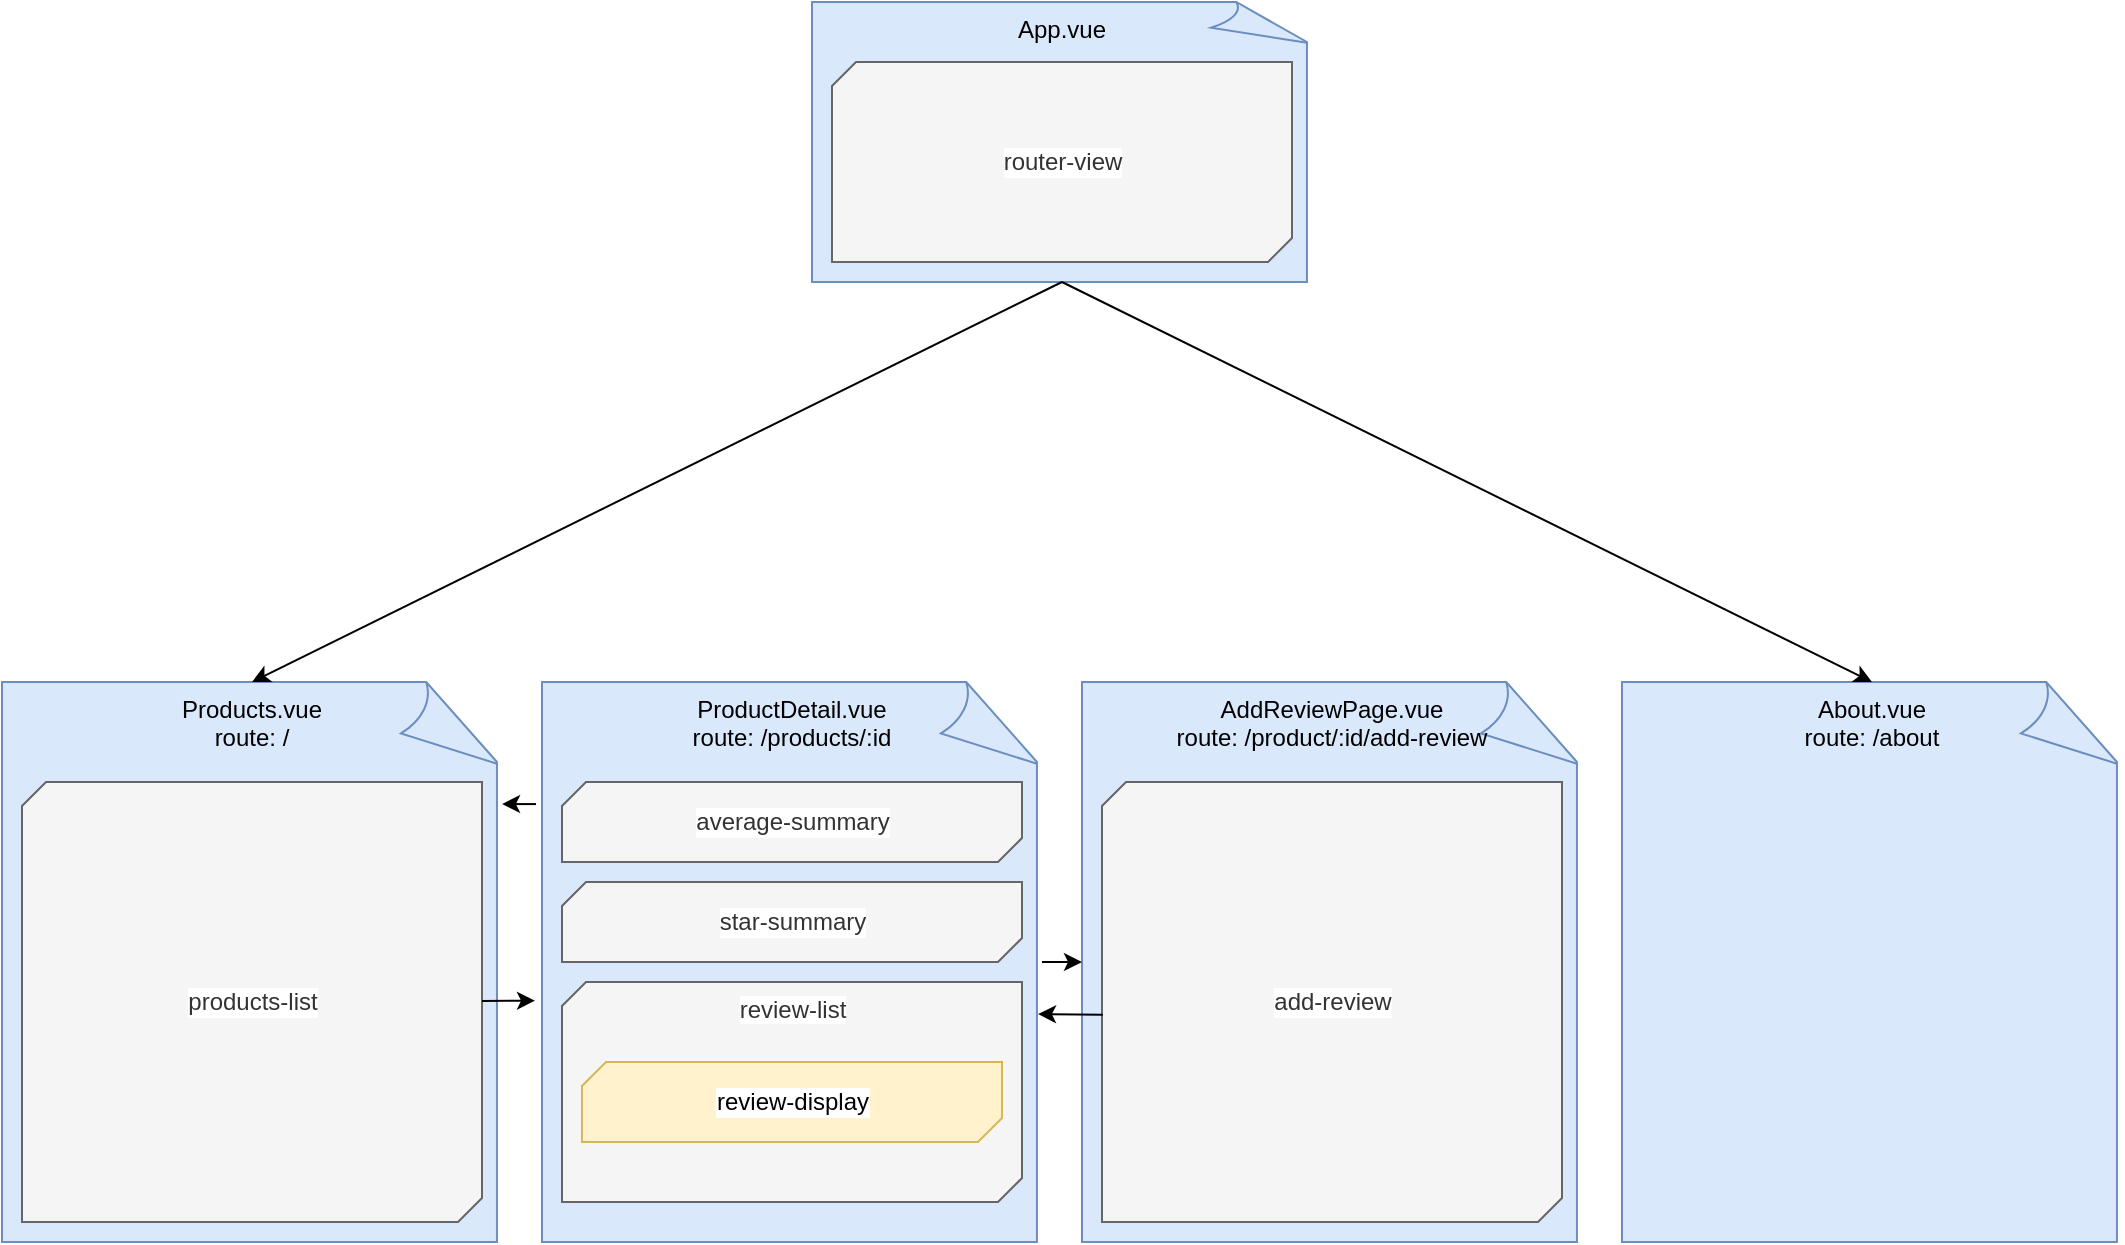 <mxfile version="14.4.3" type="device"><diagram id="XajObm-vVd9RPbotHUSK" name="Page-1"><mxGraphModel dx="1546" dy="1007" grid="1" gridSize="10" guides="1" tooltips="1" connect="1" arrows="1" fold="1" page="1" pageScale="1" pageWidth="1100" pageHeight="850" math="0" shadow="0"><root><mxCell id="0"/><mxCell id="1" parent="0"/><mxCell id="VwxbcngF26FeJVgwVnX9-1" value="App.vue" style="whiteSpace=wrap;html=1;shape=mxgraph.basic.document;verticalAlign=top;fillColor=#dae8fc;strokeColor=#6c8ebf;" vertex="1" parent="1"><mxGeometry x="425" y="20" width="250" height="140" as="geometry"/></mxCell><mxCell id="VwxbcngF26FeJVgwVnX9-2" value="Products.vue&lt;br&gt;route: /" style="whiteSpace=wrap;html=1;shape=mxgraph.basic.document;verticalAlign=top;fillColor=#dae8fc;strokeColor=#6c8ebf;" vertex="1" parent="1"><mxGeometry x="20" y="360" width="250" height="280" as="geometry"/></mxCell><mxCell id="VwxbcngF26FeJVgwVnX9-3" value="ProductDetail.vue&lt;br&gt;route: /products/:id" style="whiteSpace=wrap;html=1;shape=mxgraph.basic.document;verticalAlign=top;fillColor=#dae8fc;strokeColor=#6c8ebf;" vertex="1" parent="1"><mxGeometry x="290" y="360" width="250" height="280" as="geometry"/></mxCell><mxCell id="VwxbcngF26FeJVgwVnX9-4" value="AddReviewPage.vue&lt;br&gt;route: /product/:id/add-review" style="whiteSpace=wrap;html=1;shape=mxgraph.basic.document;verticalAlign=top;fillColor=#dae8fc;strokeColor=#6c8ebf;" vertex="1" parent="1"><mxGeometry x="560" y="360" width="250" height="280" as="geometry"/></mxCell><mxCell id="VwxbcngF26FeJVgwVnX9-5" value="About.vue&lt;br&gt;route: /about" style="whiteSpace=wrap;html=1;shape=mxgraph.basic.document;verticalAlign=top;fillColor=#dae8fc;strokeColor=#6c8ebf;" vertex="1" parent="1"><mxGeometry x="830" y="360" width="250" height="280" as="geometry"/></mxCell><mxCell id="VwxbcngF26FeJVgwVnX9-6" value="products-list" style="verticalLabelPosition=middle;verticalAlign=middle;shape=mxgraph.basic.diag_snip_rect;dx=6;html=1;labelPosition=center;align=center;labelBackgroundColor=#ffffff;fillColor=#f5f5f5;strokeColor=#666666;fontColor=#333333;" vertex="1" parent="1"><mxGeometry x="30" y="410" width="230" height="220" as="geometry"/></mxCell><mxCell id="VwxbcngF26FeJVgwVnX9-7" value="" style="endArrow=classic;html=1;entryX=-0.014;entryY=0.569;entryDx=0;entryDy=0;entryPerimeter=0;" edge="1" parent="1" source="VwxbcngF26FeJVgwVnX9-6" target="VwxbcngF26FeJVgwVnX9-3"><mxGeometry width="50" height="50" relative="1" as="geometry"><mxPoint x="110" y="700" as="sourcePoint"/><mxPoint x="290" y="440" as="targetPoint"/></mxGeometry></mxCell><mxCell id="VwxbcngF26FeJVgwVnX9-8" value="" style="endArrow=classic;html=1;entryX=0.5;entryY=0;entryDx=0;entryDy=0;entryPerimeter=0;exitX=0.5;exitY=1;exitDx=0;exitDy=0;exitPerimeter=0;" edge="1" parent="1" source="VwxbcngF26FeJVgwVnX9-1" target="VwxbcngF26FeJVgwVnX9-2"><mxGeometry relative="1" as="geometry"><mxPoint x="380" y="310" as="sourcePoint"/><mxPoint x="650" y="170" as="targetPoint"/></mxGeometry></mxCell><mxCell id="VwxbcngF26FeJVgwVnX9-11" value="" style="endArrow=classic;html=1;entryX=0.5;entryY=0;entryDx=0;entryDy=0;entryPerimeter=0;exitX=0.5;exitY=1;exitDx=0;exitDy=0;exitPerimeter=0;" edge="1" parent="1" source="VwxbcngF26FeJVgwVnX9-1" target="VwxbcngF26FeJVgwVnX9-5"><mxGeometry relative="1" as="geometry"><mxPoint x="560" y="170" as="sourcePoint"/><mxPoint x="155" y="370" as="targetPoint"/></mxGeometry></mxCell><mxCell id="VwxbcngF26FeJVgwVnX9-12" value="router-view" style="verticalLabelPosition=middle;verticalAlign=middle;shape=mxgraph.basic.diag_snip_rect;dx=6;html=1;labelPosition=center;align=center;labelBackgroundColor=#ffffff;fillColor=#f5f5f5;strokeColor=#666666;fontColor=#333333;" vertex="1" parent="1"><mxGeometry x="435" y="50" width="230" height="100" as="geometry"/></mxCell><mxCell id="VwxbcngF26FeJVgwVnX9-13" value="average-summary" style="verticalLabelPosition=middle;verticalAlign=middle;shape=mxgraph.basic.diag_snip_rect;dx=6;html=1;labelPosition=center;align=center;labelBackgroundColor=#ffffff;fillColor=#f5f5f5;strokeColor=#666666;fontColor=#333333;" vertex="1" parent="1"><mxGeometry x="300" y="410" width="230" height="40" as="geometry"/></mxCell><mxCell id="VwxbcngF26FeJVgwVnX9-14" value="star-summary" style="verticalLabelPosition=middle;verticalAlign=middle;shape=mxgraph.basic.diag_snip_rect;dx=6;html=1;labelPosition=center;align=center;labelBackgroundColor=#ffffff;fillColor=#f5f5f5;strokeColor=#666666;fontColor=#333333;" vertex="1" parent="1"><mxGeometry x="300" y="460" width="230" height="40" as="geometry"/></mxCell><mxCell id="VwxbcngF26FeJVgwVnX9-15" value="review-list" style="verticalLabelPosition=middle;verticalAlign=top;shape=mxgraph.basic.diag_snip_rect;dx=6;html=1;labelPosition=center;align=center;labelBackgroundColor=#ffffff;fillColor=#f5f5f5;strokeColor=#666666;fontColor=#333333;" vertex="1" parent="1"><mxGeometry x="300" y="510" width="230" height="110" as="geometry"/></mxCell><mxCell id="VwxbcngF26FeJVgwVnX9-16" value="review-display" style="verticalLabelPosition=middle;verticalAlign=middle;shape=mxgraph.basic.diag_snip_rect;dx=6;html=1;labelPosition=center;align=center;labelBackgroundColor=#ffffff;fillColor=#fff2cc;strokeColor=#d6b656;" vertex="1" parent="1"><mxGeometry x="310" y="550" width="210" height="40" as="geometry"/></mxCell><mxCell id="VwxbcngF26FeJVgwVnX9-17" value="add-review" style="verticalLabelPosition=middle;verticalAlign=middle;shape=mxgraph.basic.diag_snip_rect;dx=6;html=1;labelPosition=center;align=center;labelBackgroundColor=#ffffff;fillColor=#f5f5f5;strokeColor=#666666;fontColor=#333333;" vertex="1" parent="1"><mxGeometry x="570" y="410" width="230" height="220" as="geometry"/></mxCell><mxCell id="VwxbcngF26FeJVgwVnX9-18" value="" style="endArrow=classic;html=1;entryX=1;entryY=0.218;entryDx=0;entryDy=0;entryPerimeter=0;exitX=-0.012;exitY=0.218;exitDx=0;exitDy=0;exitPerimeter=0;" edge="1" parent="1" source="VwxbcngF26FeJVgwVnX9-3" target="VwxbcngF26FeJVgwVnX9-2"><mxGeometry width="50" height="50" relative="1" as="geometry"><mxPoint x="304" y="531" as="sourcePoint"/><mxPoint x="270" y="530.772" as="targetPoint"/></mxGeometry></mxCell><mxCell id="VwxbcngF26FeJVgwVnX9-19" value="" style="endArrow=classic;html=1;" edge="1" parent="1" source="VwxbcngF26FeJVgwVnX9-3" target="VwxbcngF26FeJVgwVnX9-4"><mxGeometry width="50" height="50" relative="1" as="geometry"><mxPoint x="267.93" y="453" as="sourcePoint"/><mxPoint x="300" y="453" as="targetPoint"/></mxGeometry></mxCell><mxCell id="VwxbcngF26FeJVgwVnX9-20" value="" style="endArrow=classic;html=1;exitX=0.002;exitY=0.529;exitDx=0;exitDy=0;exitPerimeter=0;" edge="1" parent="1" source="VwxbcngF26FeJVgwVnX9-17"><mxGeometry width="50" height="50" relative="1" as="geometry"><mxPoint x="297" y="431.04" as="sourcePoint"/><mxPoint x="538" y="526" as="targetPoint"/></mxGeometry></mxCell></root></mxGraphModel></diagram></mxfile>